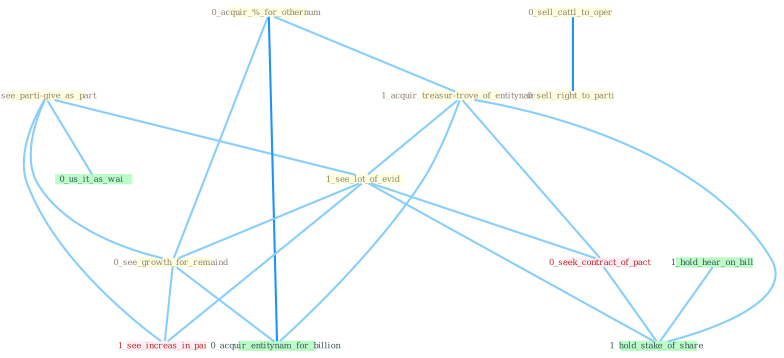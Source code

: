 Graph G{ 
    node
    [shape=polygon,style=filled,width=.5,height=.06,color="#BDFCC9",fixedsize=true,fontsize=4,
    fontcolor="#2f4f4f"];
    {node
    [color="#ffffe0", fontcolor="#8b7d6b"] "0_see_parti-give_as_part " "0_acquir_%_for_othernum " "0_sell_cattl_to_oper " "1_acquir_treasur-trove_of_entitynam " "0_sell_right_to_parti " "1_see_lot_of_evid " "0_see_growth_for_remaind "}
{node [color="#fff0f5", fontcolor="#b22222"] "0_seek_contract_of_pact " "1_see_increas_in_pai "}
edge [color="#B0E2FF"];

	"0_see_parti-give_as_part " -- "1_see_lot_of_evid " [w="1", color="#87cefa" ];
	"0_see_parti-give_as_part " -- "0_see_growth_for_remaind " [w="1", color="#87cefa" ];
	"0_see_parti-give_as_part " -- "0_us_it_as_wai " [w="1", color="#87cefa" ];
	"0_see_parti-give_as_part " -- "1_see_increas_in_pai " [w="1", color="#87cefa" ];
	"0_acquir_%_for_othernum " -- "1_acquir_treasur-trove_of_entitynam " [w="1", color="#87cefa" ];
	"0_acquir_%_for_othernum " -- "0_see_growth_for_remaind " [w="1", color="#87cefa" ];
	"0_acquir_%_for_othernum " -- "0_acquir_entitynam_for_billion " [w="2", color="#1e90ff" , len=0.8];
	"0_sell_cattl_to_oper " -- "0_sell_right_to_parti " [w="2", color="#1e90ff" , len=0.8];
	"1_acquir_treasur-trove_of_entitynam " -- "1_see_lot_of_evid " [w="1", color="#87cefa" ];
	"1_acquir_treasur-trove_of_entitynam " -- "0_seek_contract_of_pact " [w="1", color="#87cefa" ];
	"1_acquir_treasur-trove_of_entitynam " -- "0_acquir_entitynam_for_billion " [w="1", color="#87cefa" ];
	"1_acquir_treasur-trove_of_entitynam " -- "1_hold_stake_of_share " [w="1", color="#87cefa" ];
	"1_see_lot_of_evid " -- "0_see_growth_for_remaind " [w="1", color="#87cefa" ];
	"1_see_lot_of_evid " -- "0_seek_contract_of_pact " [w="1", color="#87cefa" ];
	"1_see_lot_of_evid " -- "1_see_increas_in_pai " [w="1", color="#87cefa" ];
	"1_see_lot_of_evid " -- "1_hold_stake_of_share " [w="1", color="#87cefa" ];
	"0_see_growth_for_remaind " -- "0_acquir_entitynam_for_billion " [w="1", color="#87cefa" ];
	"0_see_growth_for_remaind " -- "1_see_increas_in_pai " [w="1", color="#87cefa" ];
	"0_seek_contract_of_pact " -- "1_hold_stake_of_share " [w="1", color="#87cefa" ];
	"1_hold_hear_on_bill " -- "1_hold_stake_of_share " [w="1", color="#87cefa" ];
}